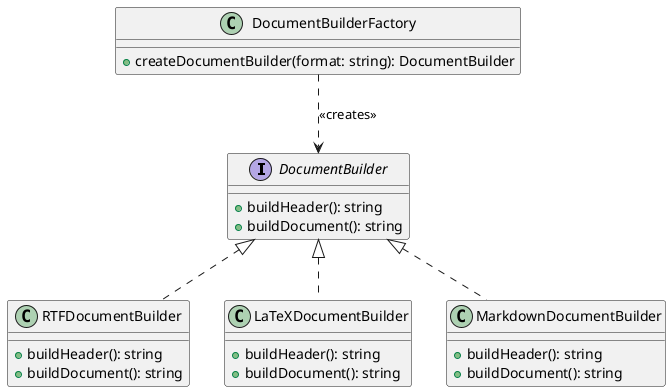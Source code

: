@startuml

interface DocumentBuilder {
    +buildHeader(): string
    +buildDocument(): string
}

class RTFDocumentBuilder {
    +buildHeader(): string
    +buildDocument(): string
}

class LaTeXDocumentBuilder {
    +buildHeader(): string
    +buildDocument(): string
}

class MarkdownDocumentBuilder {
    +buildHeader(): string
    +buildDocument(): string
}

class DocumentBuilderFactory {
    +createDocumentBuilder(format: string): DocumentBuilder
}

DocumentBuilder <|.. RTFDocumentBuilder
DocumentBuilder <|.. LaTeXDocumentBuilder
DocumentBuilder <|.. MarkdownDocumentBuilder
DocumentBuilderFactory ..> DocumentBuilder : <<creates>>

@enduml
